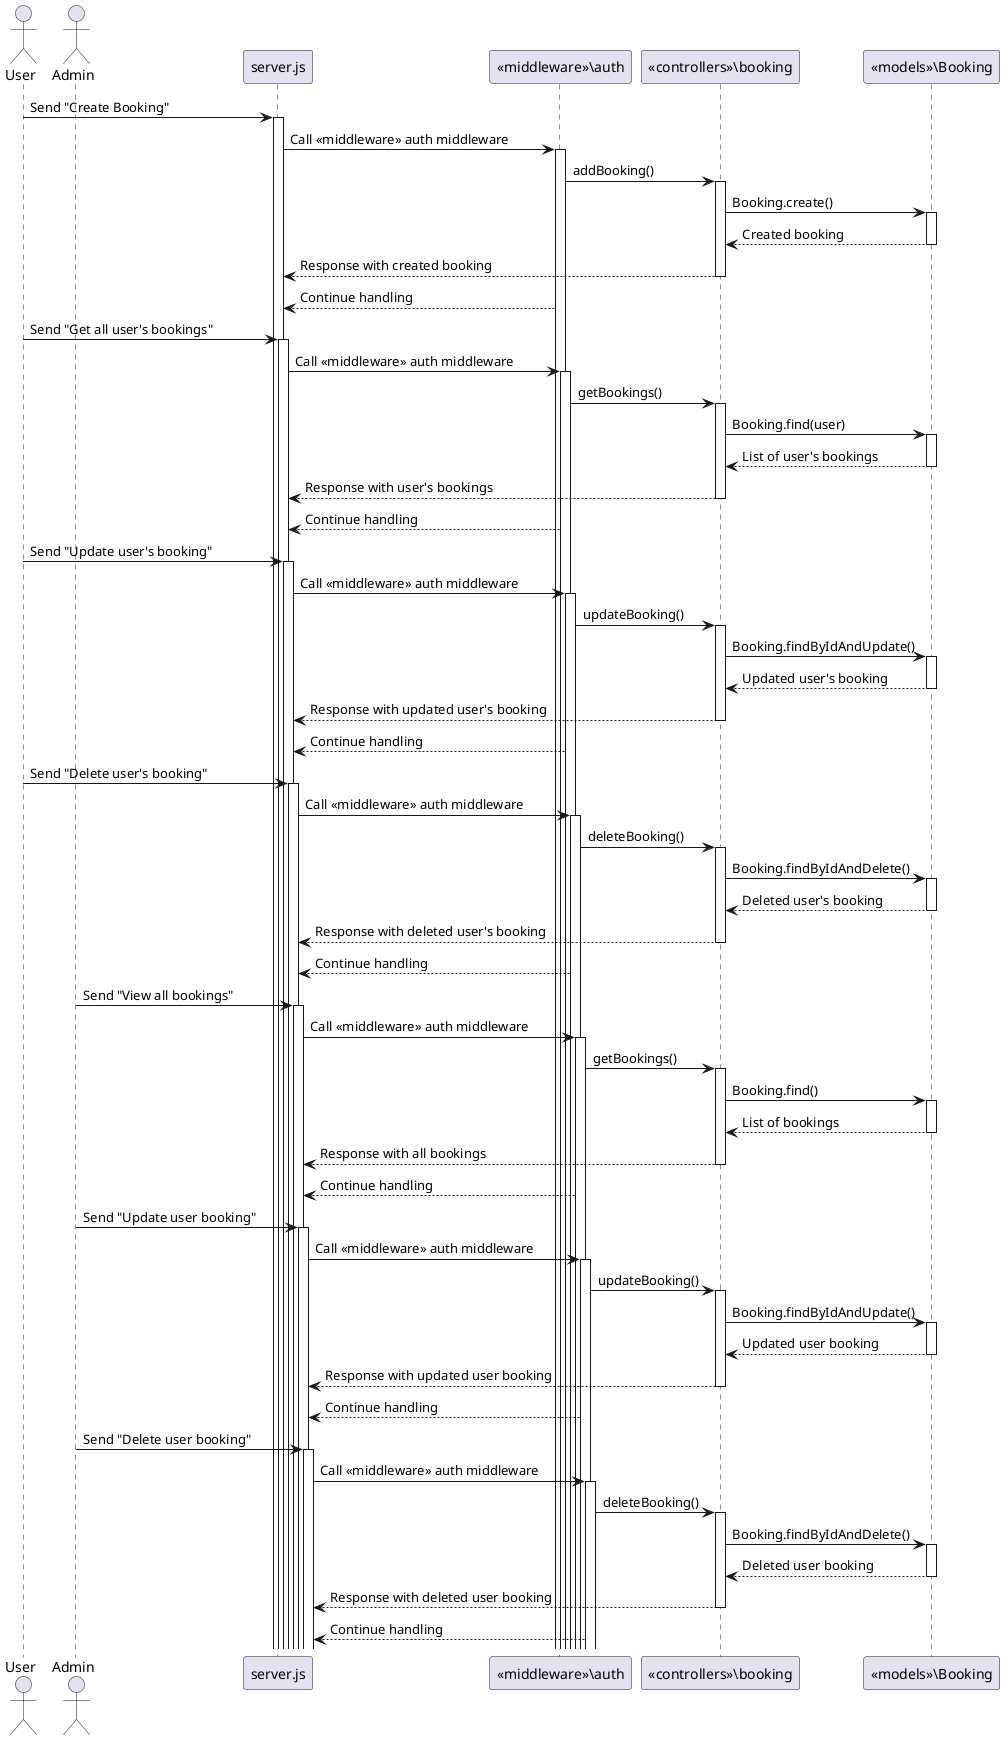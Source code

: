 @startuml

actor User
actor Admin
participant "server.js" as Server
participant "<<middleware>>\auth" as AuthMiddleware
participant "<<controllers>>\booking" as BookingController
participant "<<models>>\Booking" as BookingModel

User -> Server: Send "Create Booking"
activate Server
Server -> AuthMiddleware: Call <<middleware>> auth middleware
activate AuthMiddleware
AuthMiddleware -> BookingController: addBooking()
activate BookingController
BookingController -> BookingModel: Booking.create()
activate BookingModel
BookingModel --> BookingController: Created booking
deactivate BookingModel
BookingController --> Server: Response with created booking
deactivate BookingController
AuthMiddleware --> Server: Continue handling

User -> Server: Send "Get all user's bookings"
activate Server
Server -> AuthMiddleware: Call <<middleware>> auth middleware
activate AuthMiddleware
AuthMiddleware -> BookingController: getBookings()
activate BookingController
BookingController -> BookingModel: Booking.find(user)
activate BookingModel
BookingModel --> BookingController: List of user's bookings
deactivate BookingModel
BookingController --> Server: Response with user's bookings
deactivate BookingController
AuthMiddleware --> Server: Continue handling

User -> Server: Send "Update user's booking"
activate Server
Server -> AuthMiddleware: Call <<middleware>> auth middleware
activate AuthMiddleware
AuthMiddleware -> BookingController: updateBooking()
activate BookingController
BookingController -> BookingModel: Booking.findByIdAndUpdate()
activate BookingModel
BookingModel --> BookingController: Updated user's booking
deactivate BookingModel
BookingController --> Server: Response with updated user's booking
deactivate BookingController
AuthMiddleware --> Server: Continue handling

User -> Server: Send "Delete user's booking"
activate Server
Server -> AuthMiddleware: Call <<middleware>> auth middleware
activate AuthMiddleware
AuthMiddleware -> BookingController: deleteBooking()
activate BookingController
BookingController -> BookingModel: Booking.findByIdAndDelete()
activate BookingModel
BookingModel --> BookingController: Deleted user's booking
deactivate BookingModel
BookingController --> Server: Response with deleted user's booking
deactivate BookingController
AuthMiddleware --> Server: Continue handling

Admin -> Server: Send "View all bookings"
activate Server
Server -> AuthMiddleware: Call <<middleware>> auth middleware
activate AuthMiddleware
AuthMiddleware -> BookingController: getBookings()
activate BookingController
BookingController -> BookingModel: Booking.find()
activate BookingModel
BookingModel --> BookingController: List of bookings
deactivate BookingModel
BookingController --> Server: Response with all bookings
deactivate BookingController
AuthMiddleware --> Server: Continue handling

Admin -> Server: Send "Update user booking"
activate Server
Server -> AuthMiddleware: Call <<middleware>> auth middleware
activate AuthMiddleware
AuthMiddleware -> BookingController: updateBooking()
activate BookingController
BookingController -> BookingModel: Booking.findByIdAndUpdate()
activate BookingModel
BookingModel --> BookingController: Updated user booking
deactivate BookingModel
BookingController --> Server: Response with updated user booking
deactivate BookingController
AuthMiddleware --> Server: Continue handling

Admin -> Server: Send "Delete user booking"
activate Server
Server -> AuthMiddleware: Call <<middleware>> auth middleware
activate AuthMiddleware
AuthMiddleware -> BookingController: deleteBooking()
activate BookingController
BookingController -> BookingModel: Booking.findByIdAndDelete()
activate BookingModel
BookingModel --> BookingController: Deleted user booking
deactivate BookingModel
BookingController --> Server: Response with deleted user booking
deactivate BookingController
AuthMiddleware --> Server: Continue handling

@enduml
